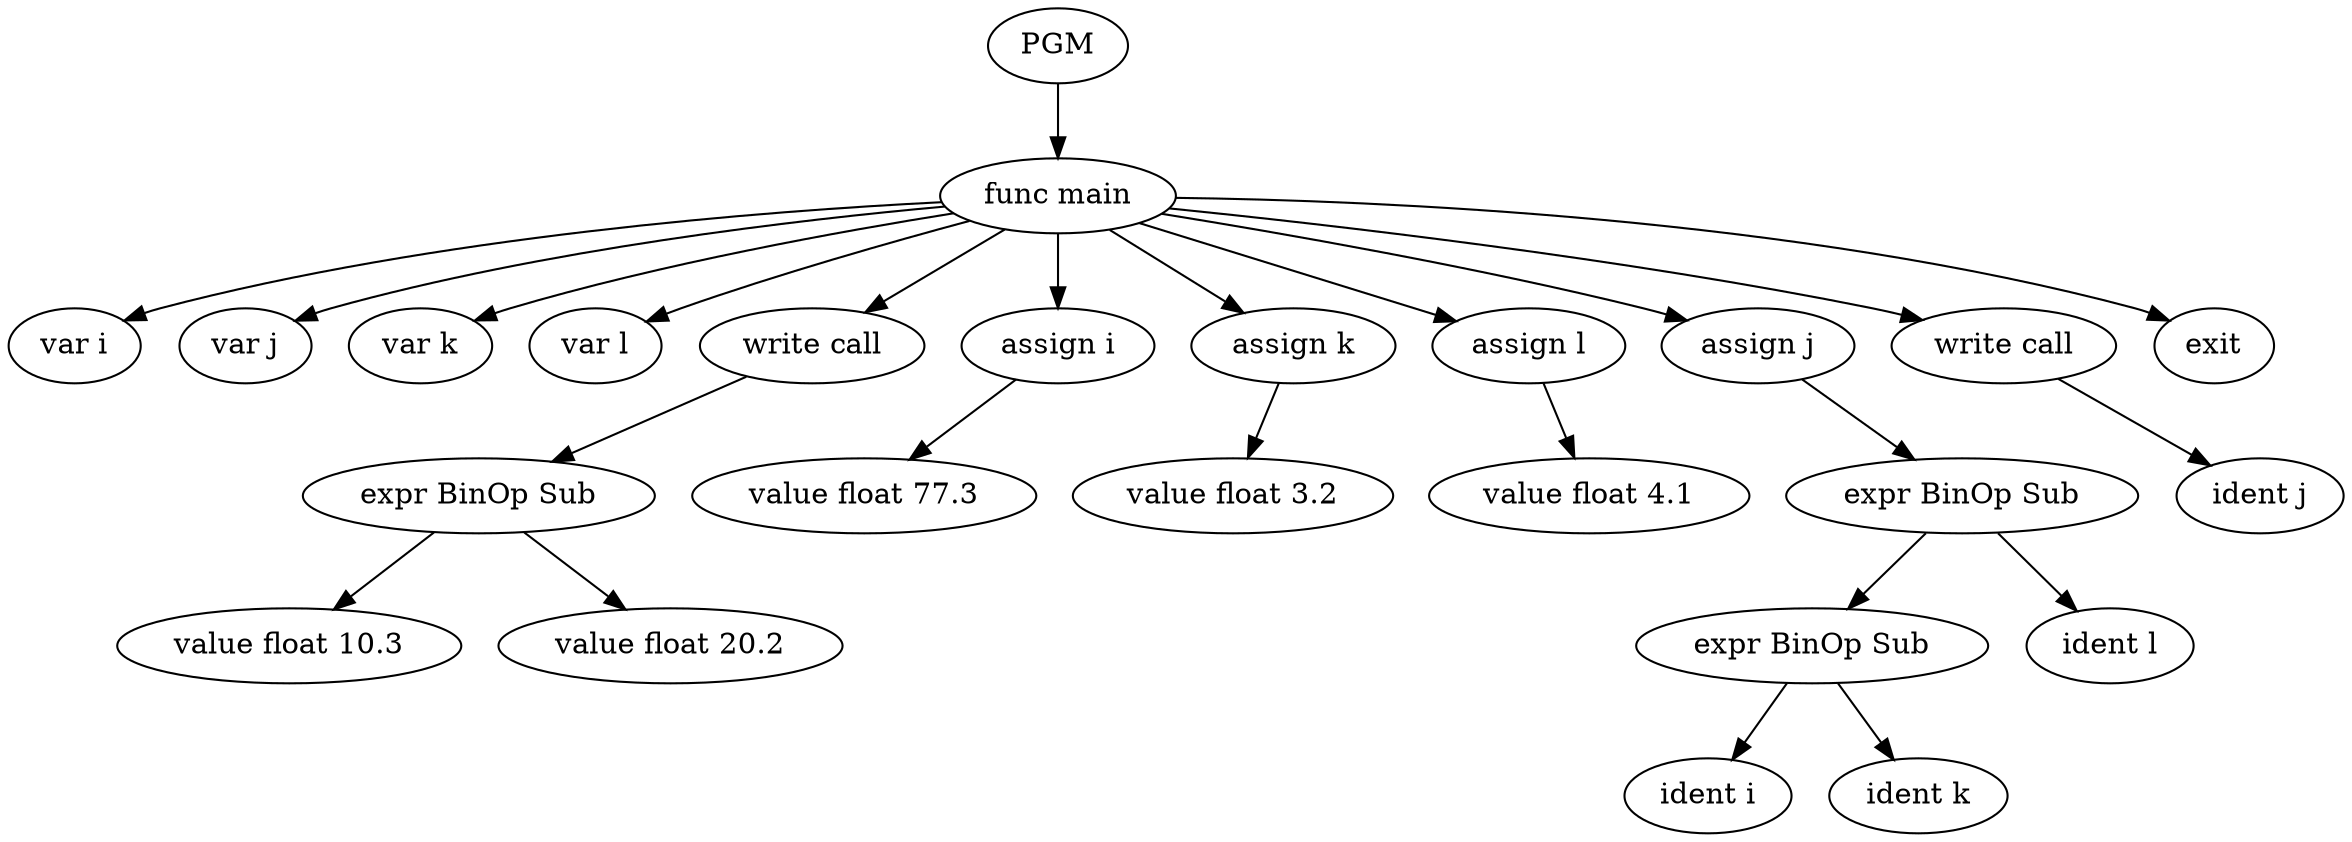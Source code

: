 digraph ast {
0[label = PGM, shape = ellipse]
1[label = "func main", shape = ellipse]
0 -> 1
2[label = "var i", shape = ellipse]
1 -> 2
3[label = "var j", shape = ellipse]
1 -> 3
4[label = "var k", shape = ellipse]
1 -> 4
5[label = "var l", shape = ellipse]
1 -> 5
6[label = "write call", shape = ellipse]
1 -> 6
7[label = "expr BinOp Sub", shape = ellipse]
6 -> 7
8[label = "value float 10.3", shape = ellipse]
7 -> 8
9[label = "value float 20.2", shape = ellipse]
7 -> 9
10[label = "assign i", shape = ellipse]
1 -> 10
11[label = "value float 77.3", shape = ellipse]
10 -> 11
12[label = "assign k", shape = ellipse]
1 -> 12
13[label = "value float 3.2", shape = ellipse]
12 -> 13
14[label = "assign l", shape = ellipse]
1 -> 14
15[label = "value float 4.1", shape = ellipse]
14 -> 15
16[label = "assign j", shape = ellipse]
1 -> 16
17[label = "expr BinOp Sub", shape = ellipse]
16 -> 17
18[label = "expr BinOp Sub", shape = ellipse]
17 -> 18
19[label = "ident i", shape = ellipse]
18 -> 19
20[label = "ident k", shape = ellipse]
18 -> 20
21[label = "ident l", shape = ellipse]
17 -> 21
22[label = "write call", shape = ellipse]
1 -> 22
23[label = "ident j", shape = ellipse]
22 -> 23
24[label = "exit", shape = ellipse]
1 -> 24
}